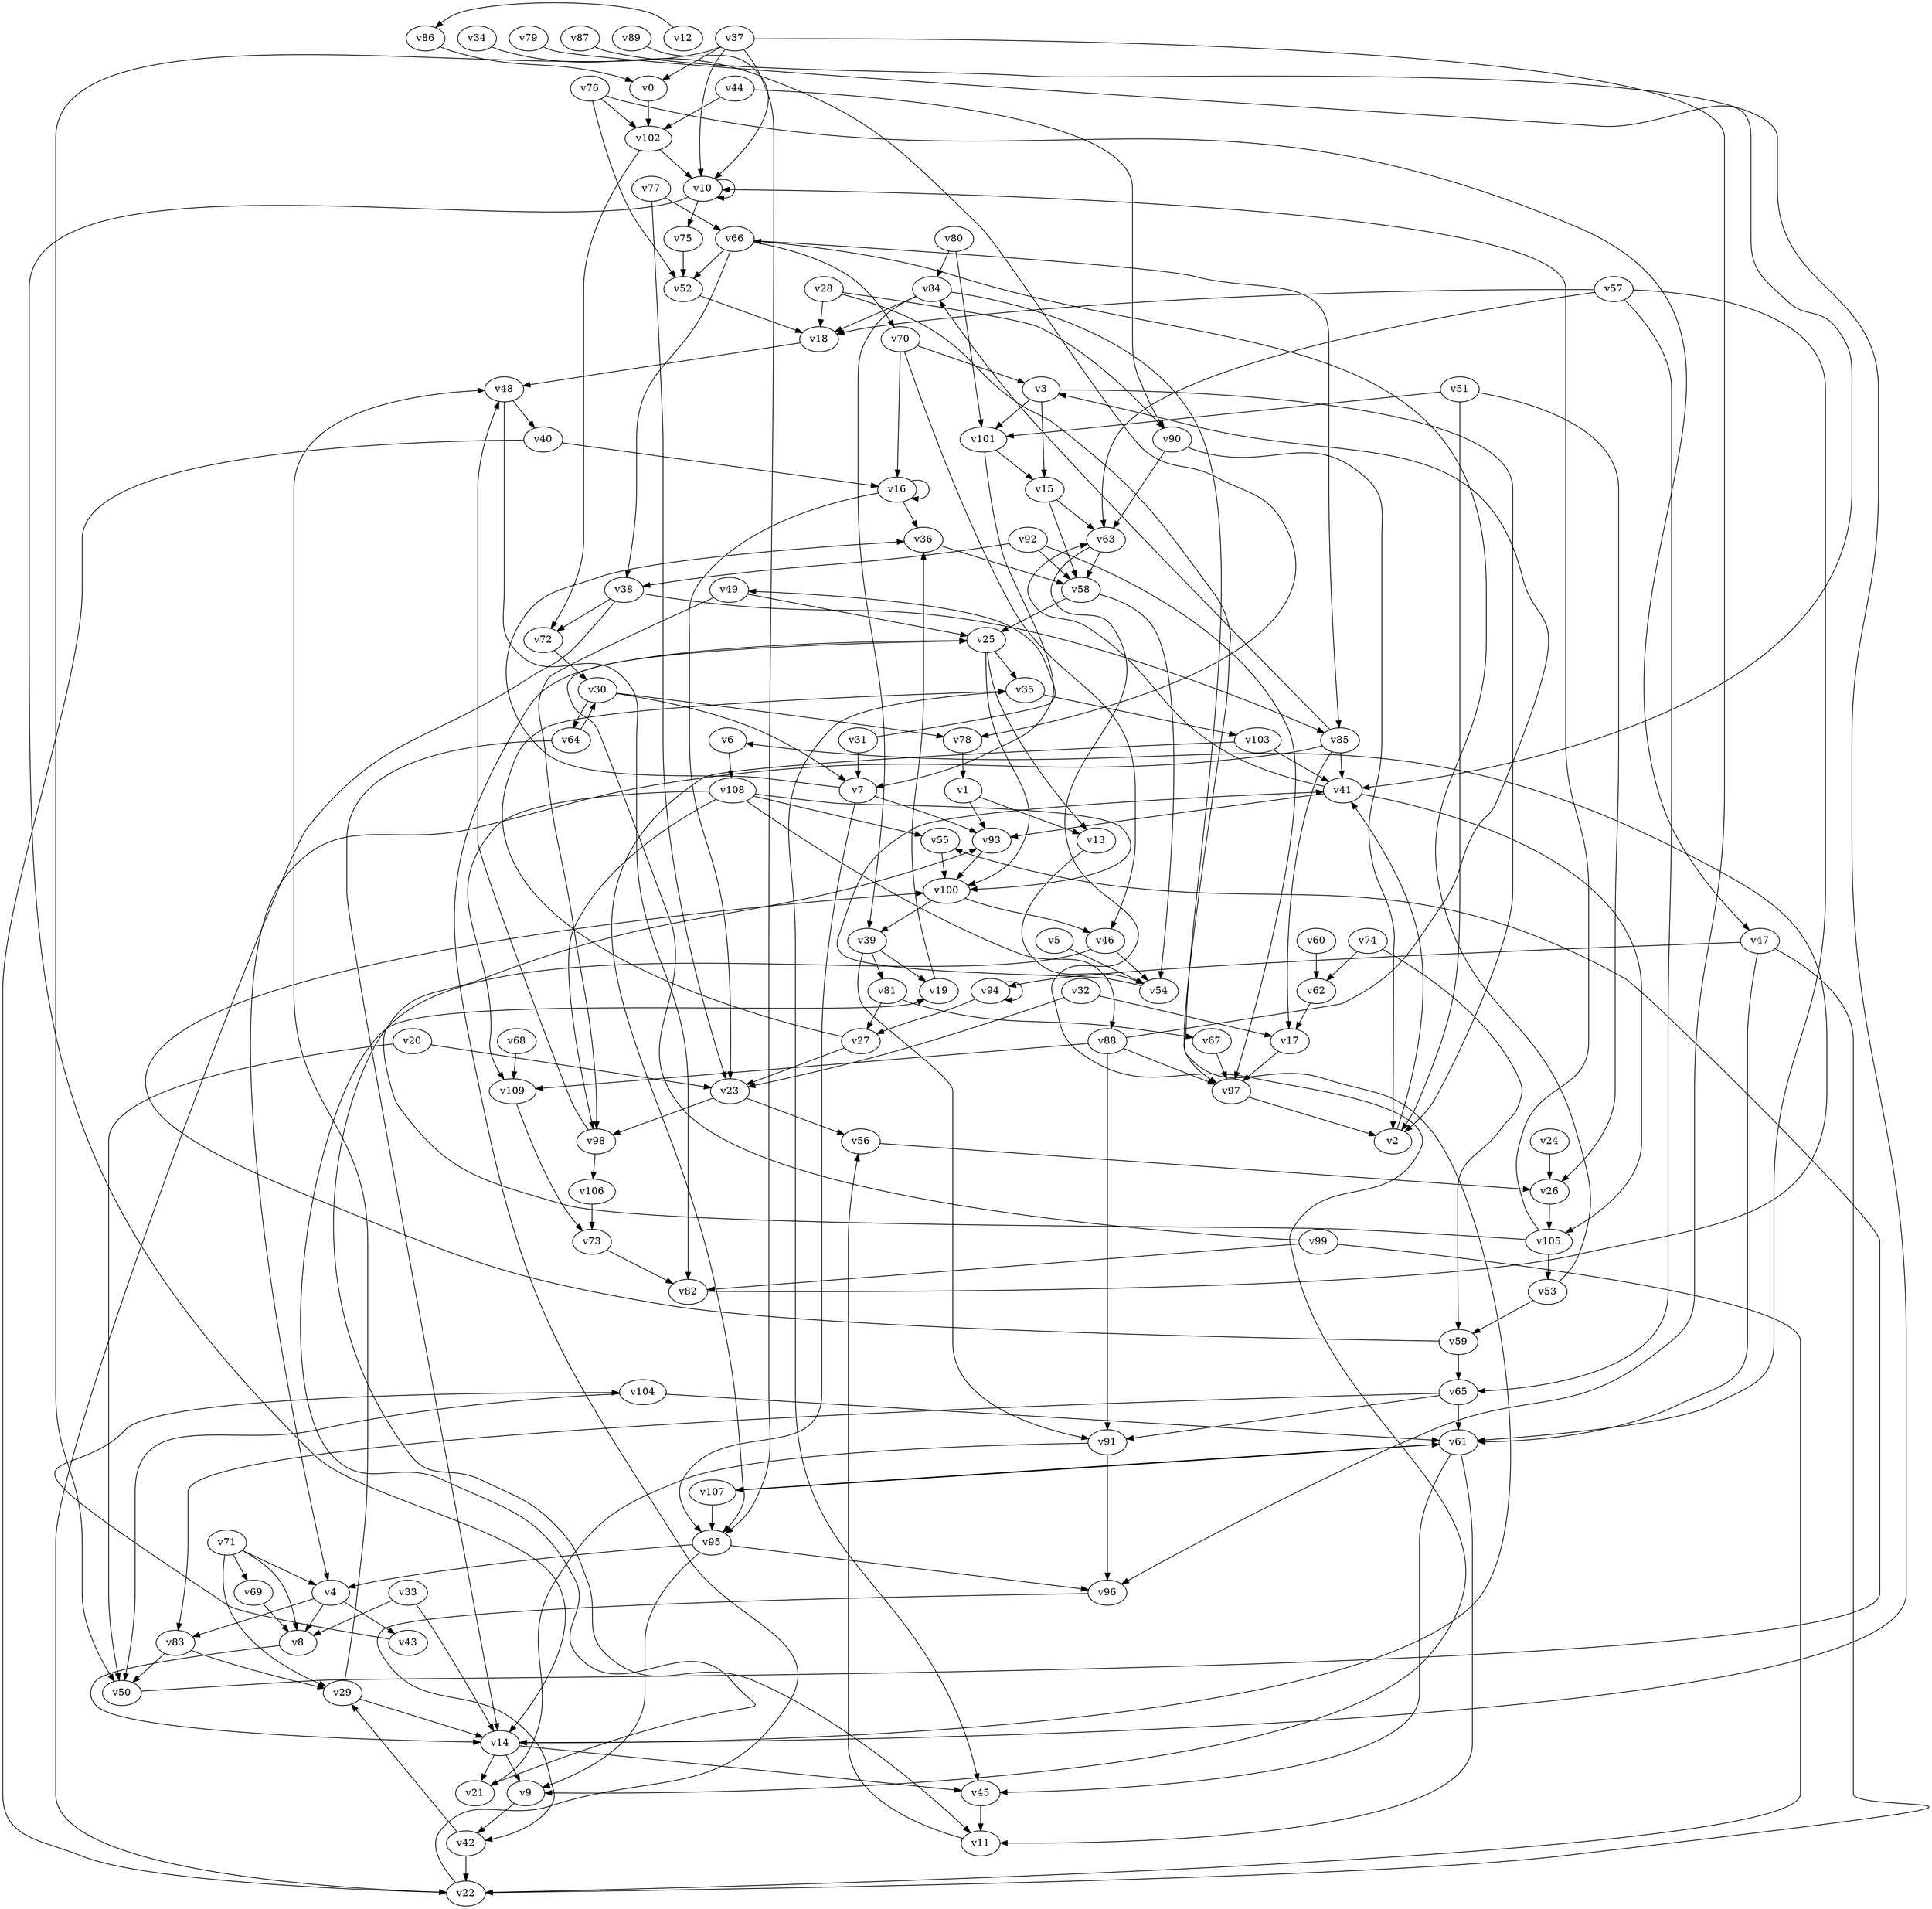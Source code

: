 // Benchmark game 159 - 110 vertices
// time_bound: 13
// targets: v69
digraph G {
    v0 [name="v0", player=0];
    v1 [name="v1", player=1];
    v2 [name="v2", player=1];
    v3 [name="v3", player=1];
    v4 [name="v4", player=0];
    v5 [name="v5", player=1];
    v6 [name="v6", player=0];
    v7 [name="v7", player=1];
    v8 [name="v8", player=0];
    v9 [name="v9", player=0];
    v10 [name="v10", player=1];
    v11 [name="v11", player=1];
    v12 [name="v12", player=0];
    v13 [name="v13", player=1];
    v14 [name="v14", player=0];
    v15 [name="v15", player=0];
    v16 [name="v16", player=1];
    v17 [name="v17", player=1];
    v18 [name="v18", player=0];
    v19 [name="v19", player=1];
    v20 [name="v20", player=0];
    v21 [name="v21", player=0];
    v22 [name="v22", player=0];
    v23 [name="v23", player=0];
    v24 [name="v24", player=0];
    v25 [name="v25", player=0];
    v26 [name="v26", player=1];
    v27 [name="v27", player=0];
    v28 [name="v28", player=1];
    v29 [name="v29", player=0];
    v30 [name="v30", player=0];
    v31 [name="v31", player=0];
    v32 [name="v32", player=0];
    v33 [name="v33", player=0];
    v34 [name="v34", player=0];
    v35 [name="v35", player=1];
    v36 [name="v36", player=1];
    v37 [name="v37", player=0];
    v38 [name="v38", player=0];
    v39 [name="v39", player=0];
    v40 [name="v40", player=1];
    v41 [name="v41", player=1];
    v42 [name="v42", player=1];
    v43 [name="v43", player=1];
    v44 [name="v44", player=1];
    v45 [name="v45", player=1];
    v46 [name="v46", player=1];
    v47 [name="v47", player=0];
    v48 [name="v48", player=1];
    v49 [name="v49", player=0];
    v50 [name="v50", player=0];
    v51 [name="v51", player=0];
    v52 [name="v52", player=1];
    v53 [name="v53", player=0];
    v54 [name="v54", player=0];
    v55 [name="v55", player=1];
    v56 [name="v56", player=1];
    v57 [name="v57", player=1];
    v58 [name="v58", player=0];
    v59 [name="v59", player=0];
    v60 [name="v60", player=0];
    v61 [name="v61", player=1];
    v62 [name="v62", player=0];
    v63 [name="v63", player=1];
    v64 [name="v64", player=0];
    v65 [name="v65", player=0];
    v66 [name="v66", player=0];
    v67 [name="v67", player=0];
    v68 [name="v68", player=1];
    v69 [name="v69", player=1, target=1];
    v70 [name="v70", player=1];
    v71 [name="v71", player=1];
    v72 [name="v72", player=0];
    v73 [name="v73", player=1];
    v74 [name="v74", player=1];
    v75 [name="v75", player=1];
    v76 [name="v76", player=0];
    v77 [name="v77", player=0];
    v78 [name="v78", player=0];
    v79 [name="v79", player=1];
    v80 [name="v80", player=1];
    v81 [name="v81", player=1];
    v82 [name="v82", player=1];
    v83 [name="v83", player=0];
    v84 [name="v84", player=0];
    v85 [name="v85", player=0];
    v86 [name="v86", player=1];
    v87 [name="v87", player=1];
    v88 [name="v88", player=0];
    v89 [name="v89", player=1];
    v90 [name="v90", player=1];
    v91 [name="v91", player=1];
    v92 [name="v92", player=0];
    v93 [name="v93", player=0];
    v94 [name="v94", player=0];
    v95 [name="v95", player=0];
    v96 [name="v96", player=1];
    v97 [name="v97", player=0];
    v98 [name="v98", player=0];
    v99 [name="v99", player=1];
    v100 [name="v100", player=0];
    v101 [name="v101", player=0];
    v102 [name="v102", player=1];
    v103 [name="v103", player=0];
    v104 [name="v104", player=0];
    v105 [name="v105", player=0];
    v106 [name="v106", player=1];
    v107 [name="v107", player=0];
    v108 [name="v108", player=0];
    v109 [name="v109", player=1];

    v0 -> v102;
    v1 -> v93;
    v2 -> v41;
    v3 -> v2;
    v4 -> v83;
    v5 -> v54;
    v6 -> v108;
    v7 -> v36 [constraint="t < 14"];
    v8 -> v14 [constraint="t mod 5 == 0"];
    v9 -> v42;
    v10 -> v14 [constraint="t >= 2"];
    v11 -> v56;
    v12 -> v86 [constraint="t >= 3"];
    v13 -> v54;
    v14 -> v21;
    v15 -> v58;
    v16 -> v23;
    v17 -> v97;
    v18 -> v48;
    v19 -> v36;
    v20 -> v50;
    v21 -> v19 [constraint="t >= 2"];
    v22 -> v25 [constraint="t < 12"];
    v23 -> v98;
    v24 -> v26;
    v25 -> v13;
    v26 -> v105;
    v27 -> v35 [constraint="t mod 2 == 1"];
    v28 -> v14 [constraint="t < 12"];
    v29 -> v14;
    v30 -> v7 [constraint="t < 15"];
    v31 -> v49 [constraint="t >= 5"];
    v32 -> v17;
    v33 -> v14;
    v34 -> v78 [constraint="t >= 4"];
    v35 -> v45;
    v36 -> v58;
    v37 -> v96;
    v38 -> v22;
    v39 -> v81;
    v40 -> v22;
    v41 -> v63 [constraint="t mod 2 == 0"];
    v42 -> v22;
    v43 -> v104 [constraint="t < 13"];
    v44 -> v102;
    v45 -> v11;
    v46 -> v11 [constraint="t >= 5"];
    v47 -> v94;
    v48 -> v82;
    v49 -> v98;
    v50 -> v55 [constraint="t < 7"];
    v51 -> v2;
    v52 -> v18;
    v53 -> v66 [constraint="t mod 3 == 0"];
    v54 -> v41 [constraint="t < 13"];
    v55 -> v100;
    v56 -> v26;
    v57 -> v63;
    v58 -> v54;
    v59 -> v100 [constraint="t mod 4 == 3"];
    v60 -> v62;
    v61 -> v11;
    v62 -> v17;
    v63 -> v9 [constraint="t mod 4 == 2"];
    v64 -> v14;
    v65 -> v83;
    v66 -> v38;
    v67 -> v97;
    v68 -> v109;
    v69 -> v8;
    v70 -> v3;
    v71 -> v69 [constraint="t < 7"];
    v72 -> v30 [constraint="t mod 3 == 2"];
    v73 -> v82;
    v74 -> v62;
    v75 -> v52;
    v76 -> v47 [constraint="t mod 2 == 0"];
    v77 -> v23;
    v78 -> v1;
    v79 -> v41 [constraint="t < 9"];
    v80 -> v101;
    v81 -> v67;
    v82 -> v6 [constraint="t >= 4"];
    v83 -> v50;
    v84 -> v18;
    v85 -> v84 [constraint="t mod 3 == 2"];
    v86 -> v0;
    v87 -> v14 [constraint="t < 7"];
    v88 -> v3 [constraint="t >= 5"];
    v89 -> v10 [constraint="t < 8"];
    v90 -> v63;
    v91 -> v21 [constraint="t < 11"];
    v92 -> v58;
    v93 -> v100;
    v94 -> v27;
    v95 -> v4;
    v96 -> v42 [constraint="t < 12"];
    v97 -> v2;
    v98 -> v106;
    v99 -> v25 [constraint="t < 8"];
    v100 -> v46;
    v101 -> v7 [constraint="t < 12"];
    v102 -> v10;
    v103 -> v95 [constraint="t < 10"];
    v104 -> v61;
    v105 -> v93 [constraint="t < 9"];
    v106 -> v73;
    v107 -> v61 [constraint="t >= 5"];
    v108 -> v100 [constraint="t mod 2 == 1"];
    v109 -> v73;
    v71 -> v4;
    v33 -> v8;
    v84 -> v97;
    v66 -> v52;
    v46 -> v54;
    v58 -> v25;
    v70 -> v46;
    v108 -> v55;
    v107 -> v95;
    v38 -> v85;
    v66 -> v70;
    v7 -> v93;
    v3 -> v15;
    v85 -> v17;
    v41 -> v93;
    v30 -> v78;
    v4 -> v43;
    v27 -> v23;
    v14 -> v45;
    v91 -> v96;
    v76 -> v102;
    v49 -> v25;
    v105 -> v53;
    v3 -> v101;
    v37 -> v0;
    v88 -> v91;
    v16 -> v36;
    v44 -> v90;
    v105 -> v10;
    v10 -> v75;
    v38 -> v72;
    v35 -> v103;
    v40 -> v16;
    v64 -> v30;
    v95 -> v9;
    v42 -> v29;
    v30 -> v64;
    v76 -> v52;
    v1 -> v13;
    v85 -> v4;
    v47 -> v22;
    v70 -> v16;
    v23 -> v56;
    v85 -> v41;
    v25 -> v35;
    v102 -> v72;
    v88 -> v97;
    v41 -> v105;
    v66 -> v85;
    v61 -> v45;
    v53 -> v59;
    v39 -> v91;
    v108 -> v109;
    v84 -> v39;
    v81 -> v27;
    v51 -> v26;
    v20 -> v23;
    v103 -> v41;
    v90 -> v2;
    v28 -> v18;
    v88 -> v109;
    v37 -> v50;
    v57 -> v61;
    v65 -> v91;
    v15 -> v63;
    v80 -> v84;
    v94 -> v94;
    v28 -> v90;
    v16 -> v16;
    v104 -> v50;
    v47 -> v61;
    v10 -> v10;
    v37 -> v10;
    v65 -> v61;
    v37 -> v95;
    v108 -> v88;
    v63 -> v58;
    v59 -> v65;
    v39 -> v19;
    v48 -> v40;
    v74 -> v59;
    v77 -> v66;
    v100 -> v39;
    v29 -> v48;
    v99 -> v22;
    v4 -> v8;
    v61 -> v107;
    v14 -> v9;
    v32 -> v23;
    v31 -> v7;
    v95 -> v96;
    v71 -> v8;
    v71 -> v29;
    v92 -> v97;
    v99 -> v82;
    v57 -> v18;
    v108 -> v98;
    v98 -> v48;
    v7 -> v95;
    v83 -> v29;
    v92 -> v38;
    v51 -> v101;
    v25 -> v100;
    v101 -> v15;
    v57 -> v65;
}
